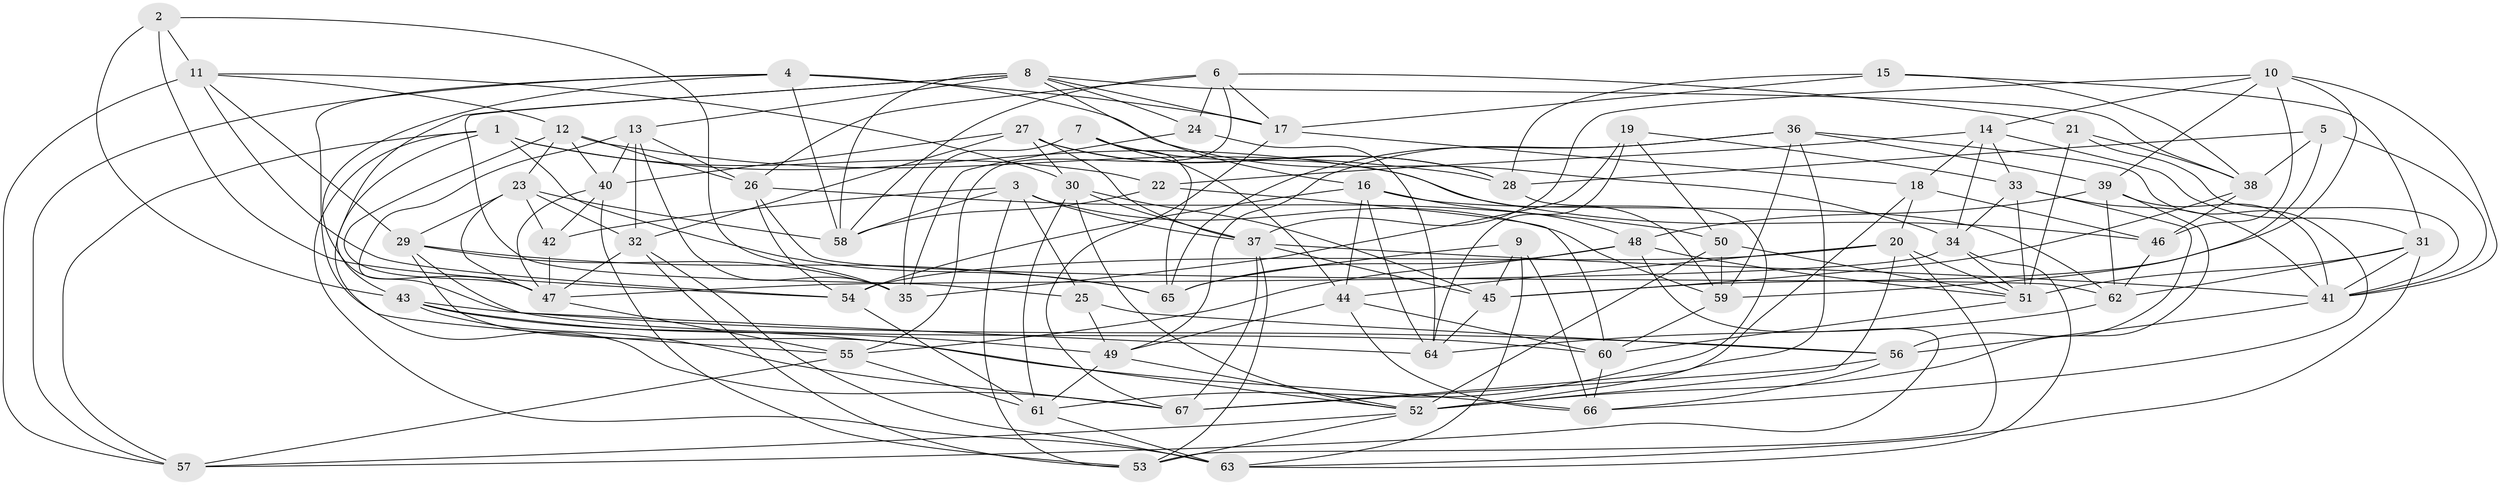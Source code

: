 // original degree distribution, {4: 1.0}
// Generated by graph-tools (version 1.1) at 2025/50/03/09/25 03:50:55]
// undirected, 67 vertices, 195 edges
graph export_dot {
graph [start="1"]
  node [color=gray90,style=filled];
  1;
  2;
  3;
  4;
  5;
  6;
  7;
  8;
  9;
  10;
  11;
  12;
  13;
  14;
  15;
  16;
  17;
  18;
  19;
  20;
  21;
  22;
  23;
  24;
  25;
  26;
  27;
  28;
  29;
  30;
  31;
  32;
  33;
  34;
  35;
  36;
  37;
  38;
  39;
  40;
  41;
  42;
  43;
  44;
  45;
  46;
  47;
  48;
  49;
  50;
  51;
  52;
  53;
  54;
  55;
  56;
  57;
  58;
  59;
  60;
  61;
  62;
  63;
  64;
  65;
  66;
  67;
  1 -- 22 [weight=1.0];
  1 -- 46 [weight=1.0];
  1 -- 57 [weight=1.0];
  1 -- 63 [weight=1.0];
  1 -- 65 [weight=1.0];
  1 -- 67 [weight=1.0];
  2 -- 11 [weight=1.0];
  2 -- 35 [weight=1.0];
  2 -- 43 [weight=1.0];
  2 -- 54 [weight=1.0];
  3 -- 25 [weight=1.0];
  3 -- 37 [weight=1.0];
  3 -- 42 [weight=1.0];
  3 -- 53 [weight=1.0];
  3 -- 58 [weight=1.0];
  3 -- 59 [weight=1.0];
  4 -- 17 [weight=1.0];
  4 -- 34 [weight=1.0];
  4 -- 55 [weight=1.0];
  4 -- 57 [weight=1.0];
  4 -- 58 [weight=1.0];
  4 -- 60 [weight=1.0];
  5 -- 28 [weight=1.0];
  5 -- 38 [weight=1.0];
  5 -- 41 [weight=1.0];
  5 -- 59 [weight=1.0];
  6 -- 17 [weight=1.0];
  6 -- 21 [weight=1.0];
  6 -- 24 [weight=1.0];
  6 -- 26 [weight=1.0];
  6 -- 55 [weight=1.0];
  6 -- 58 [weight=1.0];
  7 -- 28 [weight=1.0];
  7 -- 35 [weight=1.0];
  7 -- 44 [weight=1.0];
  7 -- 65 [weight=1.0];
  8 -- 13 [weight=1.0];
  8 -- 16 [weight=1.0];
  8 -- 17 [weight=1.0];
  8 -- 24 [weight=1.0];
  8 -- 25 [weight=1.0];
  8 -- 38 [weight=1.0];
  8 -- 43 [weight=1.0];
  8 -- 58 [weight=1.0];
  9 -- 45 [weight=1.0];
  9 -- 63 [weight=1.0];
  9 -- 65 [weight=1.0];
  9 -- 66 [weight=1.0];
  10 -- 14 [weight=1.0];
  10 -- 37 [weight=1.0];
  10 -- 39 [weight=1.0];
  10 -- 41 [weight=1.0];
  10 -- 45 [weight=1.0];
  10 -- 46 [weight=1.0];
  11 -- 12 [weight=1.0];
  11 -- 29 [weight=1.0];
  11 -- 30 [weight=1.0];
  11 -- 54 [weight=1.0];
  11 -- 57 [weight=1.0];
  12 -- 23 [weight=1.0];
  12 -- 26 [weight=1.0];
  12 -- 28 [weight=1.0];
  12 -- 40 [weight=1.0];
  12 -- 47 [weight=1.0];
  13 -- 26 [weight=1.0];
  13 -- 32 [weight=1.0];
  13 -- 35 [weight=1.0];
  13 -- 40 [weight=1.0];
  13 -- 47 [weight=1.0];
  14 -- 18 [weight=1.0];
  14 -- 22 [weight=1.0];
  14 -- 31 [weight=1.0];
  14 -- 33 [weight=1.0];
  14 -- 34 [weight=1.0];
  15 -- 17 [weight=1.0];
  15 -- 28 [weight=1.0];
  15 -- 31 [weight=1.0];
  15 -- 38 [weight=1.0];
  16 -- 44 [weight=1.0];
  16 -- 48 [weight=1.0];
  16 -- 54 [weight=1.0];
  16 -- 62 [weight=1.0];
  16 -- 64 [weight=1.0];
  17 -- 18 [weight=1.0];
  17 -- 67 [weight=1.0];
  18 -- 20 [weight=1.0];
  18 -- 46 [weight=2.0];
  18 -- 67 [weight=1.0];
  19 -- 33 [weight=1.0];
  19 -- 35 [weight=1.0];
  19 -- 50 [weight=1.0];
  19 -- 64 [weight=1.0];
  20 -- 44 [weight=1.0];
  20 -- 51 [weight=1.0];
  20 -- 52 [weight=1.0];
  20 -- 53 [weight=1.0];
  20 -- 54 [weight=1.0];
  21 -- 38 [weight=1.0];
  21 -- 41 [weight=1.0];
  21 -- 51 [weight=1.0];
  22 -- 58 [weight=1.0];
  22 -- 60 [weight=1.0];
  23 -- 29 [weight=1.0];
  23 -- 32 [weight=1.0];
  23 -- 42 [weight=1.0];
  23 -- 47 [weight=1.0];
  23 -- 58 [weight=1.0];
  24 -- 35 [weight=1.0];
  24 -- 64 [weight=1.0];
  25 -- 49 [weight=1.0];
  25 -- 56 [weight=1.0];
  26 -- 50 [weight=1.0];
  26 -- 54 [weight=1.0];
  26 -- 62 [weight=1.0];
  27 -- 28 [weight=1.0];
  27 -- 30 [weight=1.0];
  27 -- 32 [weight=1.0];
  27 -- 37 [weight=1.0];
  27 -- 40 [weight=1.0];
  27 -- 59 [weight=1.0];
  28 -- 61 [weight=1.0];
  29 -- 35 [weight=1.0];
  29 -- 52 [weight=1.0];
  29 -- 64 [weight=1.0];
  29 -- 65 [weight=1.0];
  30 -- 37 [weight=1.0];
  30 -- 45 [weight=1.0];
  30 -- 52 [weight=1.0];
  30 -- 61 [weight=1.0];
  31 -- 41 [weight=1.0];
  31 -- 51 [weight=1.0];
  31 -- 62 [weight=1.0];
  31 -- 63 [weight=1.0];
  32 -- 47 [weight=1.0];
  32 -- 53 [weight=1.0];
  32 -- 63 [weight=1.0];
  33 -- 34 [weight=1.0];
  33 -- 41 [weight=1.0];
  33 -- 51 [weight=1.0];
  33 -- 56 [weight=1.0];
  34 -- 47 [weight=1.0];
  34 -- 51 [weight=1.0];
  34 -- 63 [weight=1.0];
  36 -- 39 [weight=1.0];
  36 -- 49 [weight=1.0];
  36 -- 52 [weight=1.0];
  36 -- 59 [weight=1.0];
  36 -- 65 [weight=1.0];
  36 -- 66 [weight=1.0];
  37 -- 41 [weight=1.0];
  37 -- 45 [weight=1.0];
  37 -- 53 [weight=1.0];
  37 -- 67 [weight=1.0];
  38 -- 45 [weight=1.0];
  38 -- 46 [weight=1.0];
  39 -- 41 [weight=1.0];
  39 -- 48 [weight=1.0];
  39 -- 52 [weight=1.0];
  39 -- 62 [weight=1.0];
  40 -- 42 [weight=1.0];
  40 -- 47 [weight=1.0];
  40 -- 53 [weight=1.0];
  41 -- 56 [weight=1.0];
  42 -- 47 [weight=1.0];
  43 -- 49 [weight=1.0];
  43 -- 56 [weight=1.0];
  43 -- 66 [weight=1.0];
  43 -- 67 [weight=1.0];
  44 -- 49 [weight=1.0];
  44 -- 60 [weight=1.0];
  44 -- 66 [weight=1.0];
  45 -- 64 [weight=1.0];
  46 -- 62 [weight=1.0];
  47 -- 55 [weight=1.0];
  48 -- 51 [weight=1.0];
  48 -- 55 [weight=1.0];
  48 -- 57 [weight=1.0];
  48 -- 65 [weight=1.0];
  49 -- 52 [weight=1.0];
  49 -- 61 [weight=1.0];
  50 -- 51 [weight=1.0];
  50 -- 52 [weight=2.0];
  50 -- 59 [weight=1.0];
  51 -- 60 [weight=1.0];
  52 -- 53 [weight=1.0];
  52 -- 57 [weight=1.0];
  54 -- 61 [weight=1.0];
  55 -- 57 [weight=1.0];
  55 -- 61 [weight=1.0];
  56 -- 66 [weight=1.0];
  56 -- 67 [weight=1.0];
  59 -- 60 [weight=1.0];
  60 -- 66 [weight=1.0];
  61 -- 63 [weight=1.0];
  62 -- 64 [weight=1.0];
}
